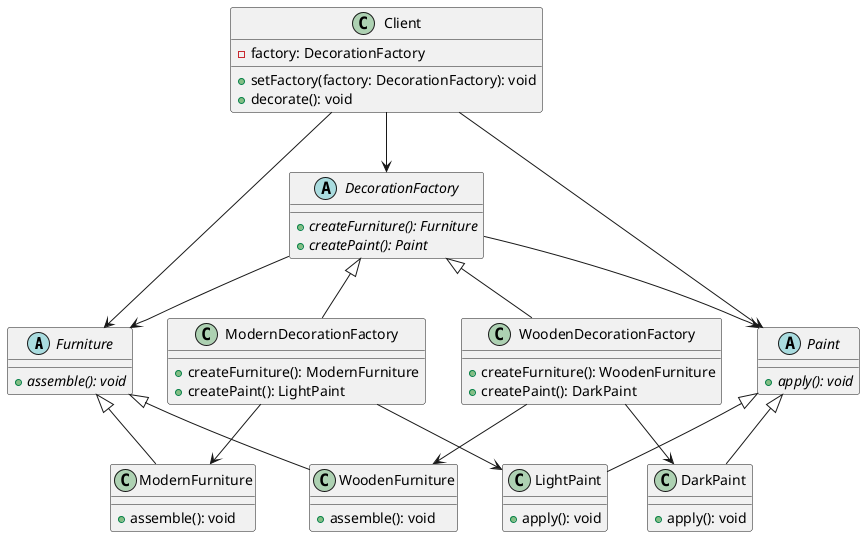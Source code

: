 @startuml

'left to right direction

abstract class Furniture {
  {abstract} +assemble(): void
}

class WoodenFurniture {
  +assemble(): void
}

class ModernFurniture {
  +assemble(): void
}

abstract class Paint {
  {abstract} +apply(): void
}

class DarkPaint {
  +apply(): void
}

class LightPaint {
  +apply(): void
}

abstract class DecorationFactory {
  {abstract} +createFurniture(): Furniture
  {abstract} +createPaint(): Paint
}

class WoodenDecorationFactory {
  +createFurniture(): WoodenFurniture
  +createPaint(): DarkPaint
}

class ModernDecorationFactory {
  +createFurniture(): ModernFurniture
  +createPaint(): LightPaint
}

class Client {
  -factory: DecorationFactory

  +setFactory(factory: DecorationFactory): void
  +decorate(): void
}

DecorationFactory <|-- WoodenDecorationFactory
DecorationFactory <|-- ModernDecorationFactory

Furniture <|-- WoodenFurniture
Furniture <|-- ModernFurniture

Paint <|-- DarkPaint
Paint <|-- LightPaint

DecorationFactory --> Furniture
DecorationFactory --> Paint

WoodenDecorationFactory --> WoodenFurniture
WoodenDecorationFactory --> DarkPaint

ModernDecorationFactory --> ModernFurniture
ModernDecorationFactory --> LightPaint

Client --> DecorationFactory
Client --> Furniture
Client --> Paint

@enduml
